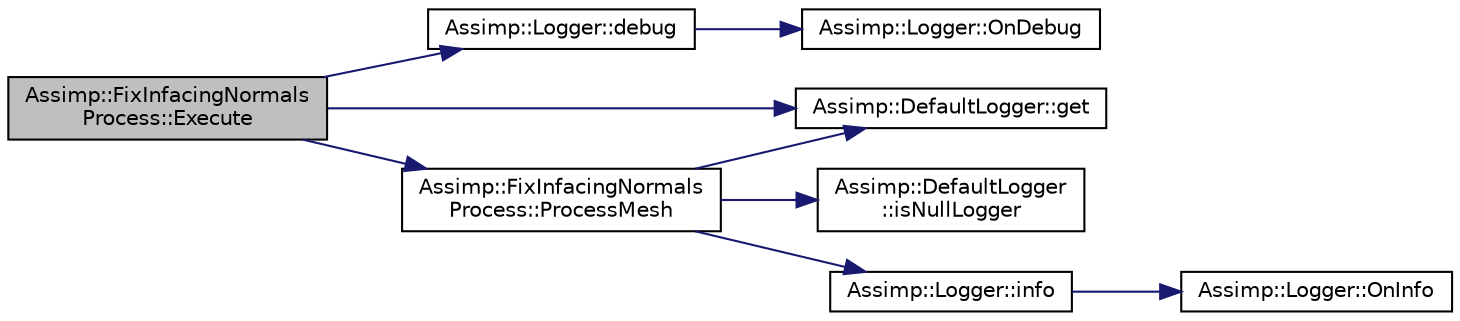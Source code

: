 digraph "Assimp::FixInfacingNormalsProcess::Execute"
{
  edge [fontname="Helvetica",fontsize="10",labelfontname="Helvetica",labelfontsize="10"];
  node [fontname="Helvetica",fontsize="10",shape=record];
  rankdir="LR";
  Node1 [label="Assimp::FixInfacingNormals\lProcess::Execute",height=0.2,width=0.4,color="black", fillcolor="grey75", style="filled", fontcolor="black"];
  Node1 -> Node2 [color="midnightblue",fontsize="10",style="solid"];
  Node2 [label="Assimp::DefaultLogger::get",height=0.2,width=0.4,color="black", fillcolor="white", style="filled",URL="$class_assimp_1_1_default_logger.html#a093cac26b06553ac774f84769cb0d691",tooltip="Getter for singleton instance. "];
  Node1 -> Node3 [color="midnightblue",fontsize="10",style="solid"];
  Node3 [label="Assimp::Logger::debug",height=0.2,width=0.4,color="black", fillcolor="white", style="filled",URL="$class_assimp_1_1_logger.html#a3b10454ab4c0949f251062376d9c4161",tooltip="Writes a debug message. "];
  Node3 -> Node4 [color="midnightblue",fontsize="10",style="solid"];
  Node4 [label="Assimp::Logger::OnDebug",height=0.2,width=0.4,color="black", fillcolor="white", style="filled",URL="$class_assimp_1_1_logger.html#aded6996d20f14204877097b88bd5eac6",tooltip="Called as a request to write a specific debug message. "];
  Node1 -> Node5 [color="midnightblue",fontsize="10",style="solid"];
  Node5 [label="Assimp::FixInfacingNormals\lProcess::ProcessMesh",height=0.2,width=0.4,color="black", fillcolor="white", style="filled",URL="$class_assimp_1_1_fix_infacing_normals_process.html#a479b4fa281a8fd33d222764d963a33f1"];
  Node5 -> Node6 [color="midnightblue",fontsize="10",style="solid"];
  Node6 [label="Assimp::DefaultLogger\l::isNullLogger",height=0.2,width=0.4,color="black", fillcolor="white", style="filled",URL="$class_assimp_1_1_default_logger.html#a55ea67b3770c321fa0bda541763495a8",tooltip="Return whether a #NullLogger is currently active. "];
  Node5 -> Node2 [color="midnightblue",fontsize="10",style="solid"];
  Node5 -> Node7 [color="midnightblue",fontsize="10",style="solid"];
  Node7 [label="Assimp::Logger::info",height=0.2,width=0.4,color="black", fillcolor="white", style="filled",URL="$class_assimp_1_1_logger.html#a12b8a125083c47ac0bb6056f00761e52",tooltip="Writes a info message. "];
  Node7 -> Node8 [color="midnightblue",fontsize="10",style="solid"];
  Node8 [label="Assimp::Logger::OnInfo",height=0.2,width=0.4,color="black", fillcolor="white", style="filled",URL="$class_assimp_1_1_logger.html#aba81c4562ff8db83f06c6b62f2eb7983",tooltip="Called as a request to write a specific info message. "];
}
